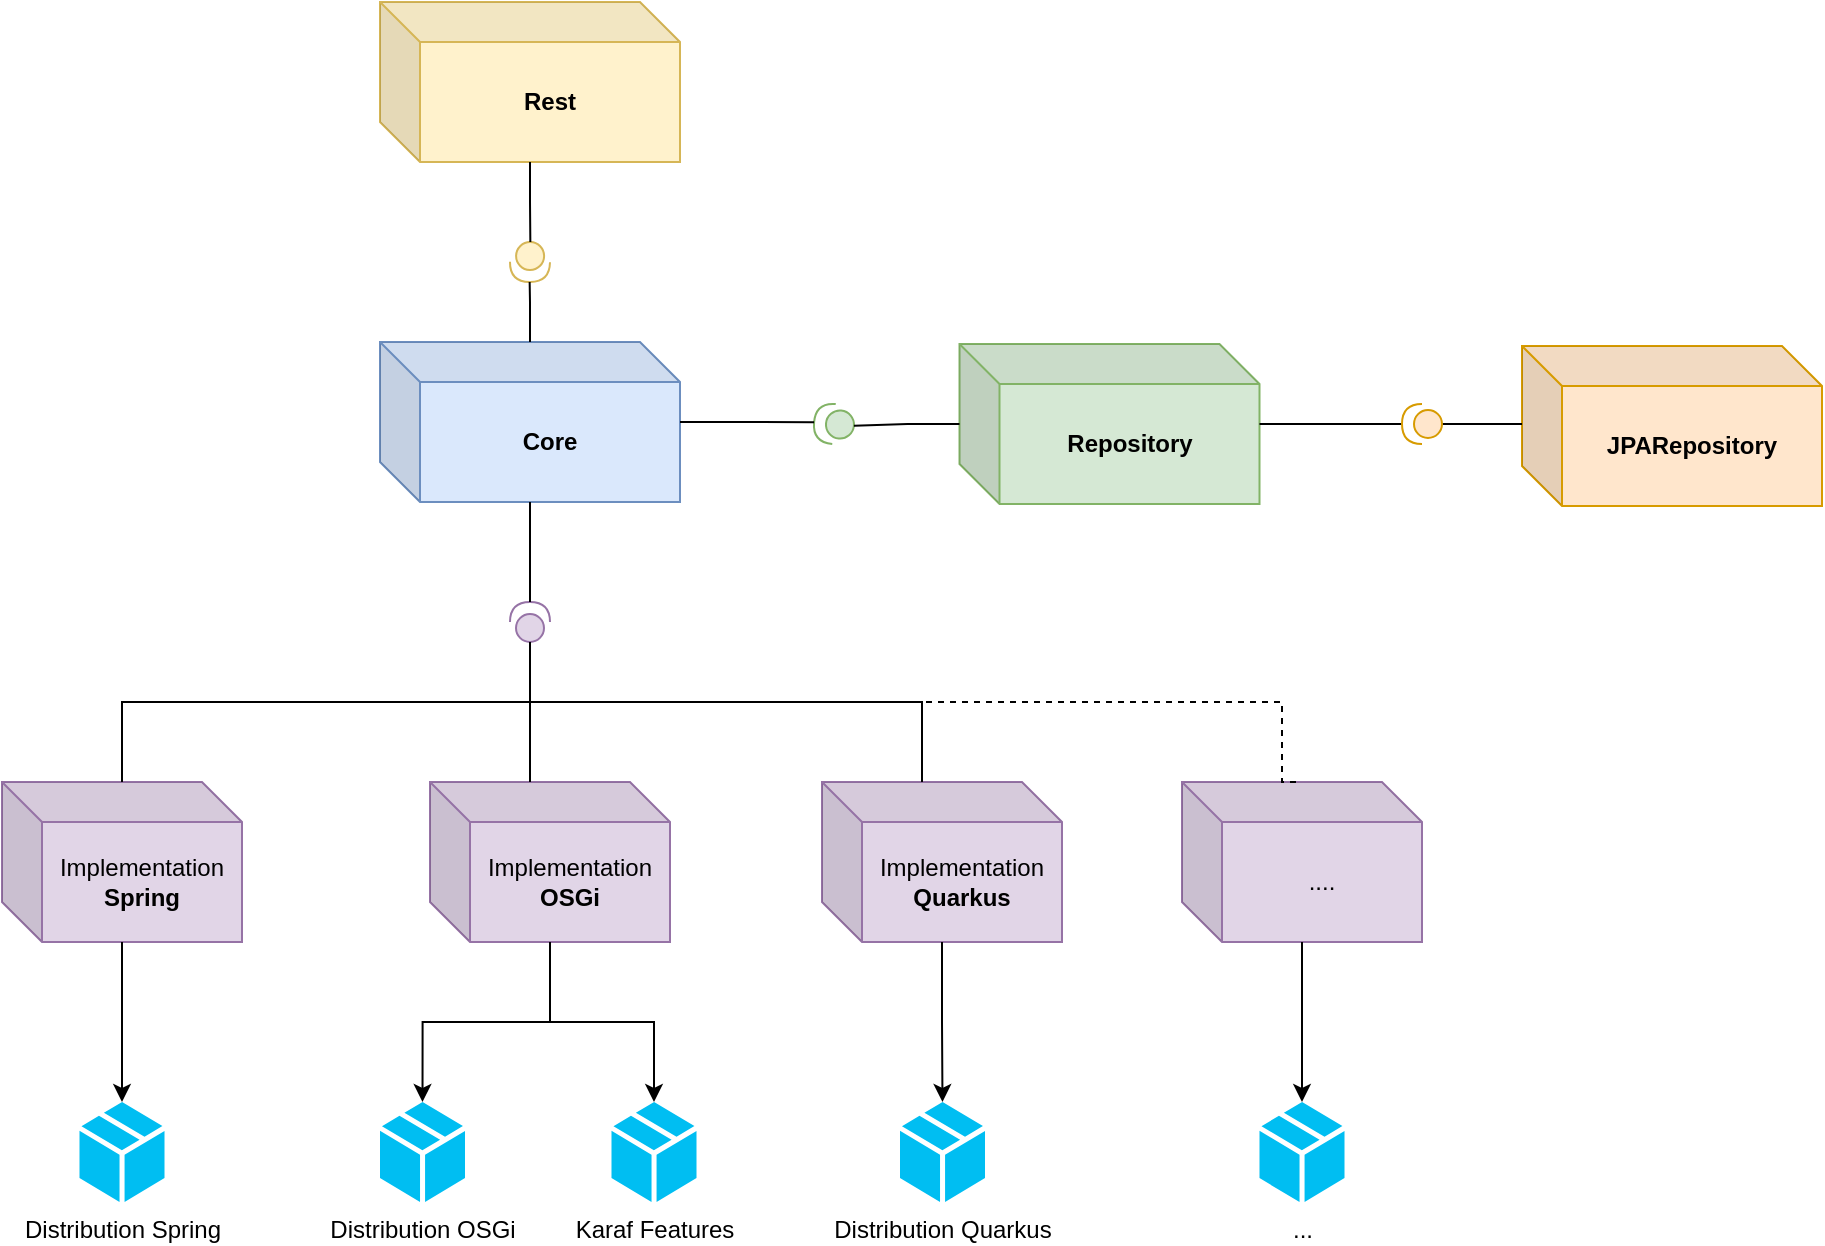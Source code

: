 <mxfile version="24.2.5" type="device">
  <diagram name="Pagina-1" id="O2Hr2M8476Wu1k4Xqo-i">
    <mxGraphModel dx="1242" dy="907" grid="1" gridSize="10" guides="1" tooltips="1" connect="1" arrows="1" fold="1" page="1" pageScale="1" pageWidth="827" pageHeight="1169" math="0" shadow="0">
      <root>
        <mxCell id="0" />
        <mxCell id="1" parent="0" />
        <mxCell id="qsGZZe-ZC6GjYIoueI1M-1" value="Core" style="shape=cube;whiteSpace=wrap;html=1;boundedLbl=1;backgroundOutline=1;darkOpacity=0.05;darkOpacity2=0.1;fillColor=#dae8fc;strokeColor=#6c8ebf;fontStyle=1" vertex="1" parent="1">
          <mxGeometry x="339" y="180" width="150" height="80" as="geometry" />
        </mxCell>
        <mxCell id="qsGZZe-ZC6GjYIoueI1M-4" value="Implementation &lt;b&gt;Spring&lt;/b&gt;" style="shape=cube;whiteSpace=wrap;html=1;boundedLbl=1;backgroundOutline=1;darkOpacity=0.05;darkOpacity2=0.1;fillColor=#e1d5e7;strokeColor=#9673a6;" vertex="1" parent="1">
          <mxGeometry x="150" y="400" width="120" height="80" as="geometry" />
        </mxCell>
        <mxCell id="qsGZZe-ZC6GjYIoueI1M-5" style="edgeStyle=orthogonalEdgeStyle;rounded=0;orthogonalLoop=1;jettySize=auto;html=1;endArrow=none;endFill=0;entryX=0;entryY=0.5;entryDx=0;entryDy=0;entryPerimeter=0;" edge="1" parent="1" source="qsGZZe-ZC6GjYIoueI1M-4" target="qsGZZe-ZC6GjYIoueI1M-6">
          <mxGeometry relative="1" as="geometry">
            <mxPoint x="400" y="320" as="targetPoint" />
            <Array as="points">
              <mxPoint x="210" y="360" />
              <mxPoint x="414" y="360" />
            </Array>
          </mxGeometry>
        </mxCell>
        <mxCell id="qsGZZe-ZC6GjYIoueI1M-6" value="" style="shape=providedRequiredInterface;html=1;verticalLabelPosition=bottom;sketch=0;rotation=-90;fillColor=#e1d5e7;strokeColor=#9673a6;" vertex="1" parent="1">
          <mxGeometry x="404" y="310" width="20" height="20" as="geometry" />
        </mxCell>
        <mxCell id="qsGZZe-ZC6GjYIoueI1M-10" value="Implementation &lt;b&gt;OSGi&lt;/b&gt;" style="shape=cube;whiteSpace=wrap;html=1;boundedLbl=1;backgroundOutline=1;darkOpacity=0.05;darkOpacity2=0.1;fillColor=#e1d5e7;strokeColor=#9673a6;" vertex="1" parent="1">
          <mxGeometry x="364" y="400" width="120" height="80" as="geometry" />
        </mxCell>
        <mxCell id="qsGZZe-ZC6GjYIoueI1M-11" value="Implementation &lt;b&gt;Quarkus&lt;/b&gt;" style="shape=cube;whiteSpace=wrap;html=1;boundedLbl=1;backgroundOutline=1;darkOpacity=0.05;darkOpacity2=0.1;fillColor=#e1d5e7;strokeColor=#9673a6;" vertex="1" parent="1">
          <mxGeometry x="560" y="400" width="120" height="80" as="geometry" />
        </mxCell>
        <mxCell id="qsGZZe-ZC6GjYIoueI1M-12" style="edgeStyle=orthogonalEdgeStyle;rounded=0;orthogonalLoop=1;jettySize=auto;html=1;entryX=0;entryY=0;entryDx=50;entryDy=0;entryPerimeter=0;endArrow=none;endFill=0;" edge="1" parent="1" source="qsGZZe-ZC6GjYIoueI1M-6" target="qsGZZe-ZC6GjYIoueI1M-10">
          <mxGeometry relative="1" as="geometry" />
        </mxCell>
        <mxCell id="qsGZZe-ZC6GjYIoueI1M-13" style="edgeStyle=orthogonalEdgeStyle;rounded=0;orthogonalLoop=1;jettySize=auto;html=1;entryX=0;entryY=0;entryDx=50;entryDy=0;entryPerimeter=0;endArrow=none;endFill=0;exitX=0;exitY=0.5;exitDx=0;exitDy=0;exitPerimeter=0;" edge="1" parent="1" source="qsGZZe-ZC6GjYIoueI1M-6" target="qsGZZe-ZC6GjYIoueI1M-11">
          <mxGeometry relative="1" as="geometry">
            <mxPoint x="450" y="329" as="sourcePoint" />
            <Array as="points">
              <mxPoint x="414" y="360" />
              <mxPoint x="610" y="360" />
            </Array>
          </mxGeometry>
        </mxCell>
        <mxCell id="qsGZZe-ZC6GjYIoueI1M-14" value="Distribution Spring" style="verticalLabelPosition=bottom;html=1;verticalAlign=top;align=center;strokeColor=none;fillColor=#00BEF2;shape=mxgraph.azure.cloud_service_package_file;" vertex="1" parent="1">
          <mxGeometry x="188.75" y="560" width="42.5" height="50" as="geometry" />
        </mxCell>
        <mxCell id="qsGZZe-ZC6GjYIoueI1M-15" value="Distribution OSGi" style="verticalLabelPosition=bottom;html=1;verticalAlign=top;align=center;strokeColor=none;fillColor=#00BEF2;shape=mxgraph.azure.cloud_service_package_file;" vertex="1" parent="1">
          <mxGeometry x="339" y="560" width="42.5" height="50" as="geometry" />
        </mxCell>
        <mxCell id="qsGZZe-ZC6GjYIoueI1M-17" value="Distribution Quarkus" style="verticalLabelPosition=bottom;html=1;verticalAlign=top;align=center;strokeColor=none;fillColor=#00BEF2;shape=mxgraph.azure.cloud_service_package_file;" vertex="1" parent="1">
          <mxGeometry x="599" y="560" width="42.5" height="50" as="geometry" />
        </mxCell>
        <mxCell id="qsGZZe-ZC6GjYIoueI1M-18" style="edgeStyle=orthogonalEdgeStyle;rounded=0;orthogonalLoop=1;jettySize=auto;html=1;entryX=0.5;entryY=0;entryDx=0;entryDy=0;entryPerimeter=0;" edge="1" parent="1" source="qsGZZe-ZC6GjYIoueI1M-4" target="qsGZZe-ZC6GjYIoueI1M-14">
          <mxGeometry relative="1" as="geometry" />
        </mxCell>
        <mxCell id="qsGZZe-ZC6GjYIoueI1M-19" style="edgeStyle=orthogonalEdgeStyle;rounded=0;orthogonalLoop=1;jettySize=auto;html=1;entryX=0.5;entryY=0;entryDx=0;entryDy=0;entryPerimeter=0;" edge="1" parent="1" source="qsGZZe-ZC6GjYIoueI1M-10" target="qsGZZe-ZC6GjYIoueI1M-15">
          <mxGeometry relative="1" as="geometry" />
        </mxCell>
        <mxCell id="qsGZZe-ZC6GjYIoueI1M-20" style="edgeStyle=orthogonalEdgeStyle;rounded=0;orthogonalLoop=1;jettySize=auto;html=1;entryX=0.5;entryY=0;entryDx=0;entryDy=0;entryPerimeter=0;" edge="1" parent="1" source="qsGZZe-ZC6GjYIoueI1M-11" target="qsGZZe-ZC6GjYIoueI1M-17">
          <mxGeometry relative="1" as="geometry" />
        </mxCell>
        <mxCell id="qsGZZe-ZC6GjYIoueI1M-23" value="...." style="shape=cube;whiteSpace=wrap;html=1;boundedLbl=1;backgroundOutline=1;darkOpacity=0.05;darkOpacity2=0.1;fillColor=#e1d5e7;strokeColor=#9673a6;" vertex="1" parent="1">
          <mxGeometry x="740" y="400" width="120" height="80" as="geometry" />
        </mxCell>
        <mxCell id="qsGZZe-ZC6GjYIoueI1M-26" style="edgeStyle=orthogonalEdgeStyle;rounded=0;orthogonalLoop=1;jettySize=auto;html=1;entryX=0;entryY=0.5;entryDx=0;entryDy=0;entryPerimeter=0;endArrow=none;endFill=0;dashed=1;exitX=0.475;exitY=0;exitDx=0;exitDy=0;exitPerimeter=0;" edge="1" parent="1" source="qsGZZe-ZC6GjYIoueI1M-23" target="qsGZZe-ZC6GjYIoueI1M-6">
          <mxGeometry relative="1" as="geometry">
            <mxPoint x="476" y="330" as="targetPoint" />
            <Array as="points">
              <mxPoint x="790" y="400" />
              <mxPoint x="790" y="360" />
              <mxPoint x="414" y="360" />
            </Array>
          </mxGeometry>
        </mxCell>
        <mxCell id="qsGZZe-ZC6GjYIoueI1M-28" value="Karaf Features" style="verticalLabelPosition=bottom;html=1;verticalAlign=top;align=center;strokeColor=none;fillColor=#00BEF2;shape=mxgraph.azure.cloud_service_package_file;" vertex="1" parent="1">
          <mxGeometry x="454.75" y="560" width="42.5" height="50" as="geometry" />
        </mxCell>
        <mxCell id="qsGZZe-ZC6GjYIoueI1M-29" style="edgeStyle=orthogonalEdgeStyle;rounded=0;orthogonalLoop=1;jettySize=auto;html=1;entryX=0.5;entryY=0;entryDx=0;entryDy=0;entryPerimeter=0;" edge="1" parent="1" source="qsGZZe-ZC6GjYIoueI1M-10" target="qsGZZe-ZC6GjYIoueI1M-28">
          <mxGeometry relative="1" as="geometry" />
        </mxCell>
        <mxCell id="qsGZZe-ZC6GjYIoueI1M-30" value="Repository" style="shape=cube;whiteSpace=wrap;html=1;boundedLbl=1;backgroundOutline=1;darkOpacity=0.05;darkOpacity2=0.1;fillColor=#d5e8d4;strokeColor=#82b366;fontStyle=1" vertex="1" parent="1">
          <mxGeometry x="628.75" y="181" width="150" height="80" as="geometry" />
        </mxCell>
        <mxCell id="qsGZZe-ZC6GjYIoueI1M-31" style="edgeStyle=orthogonalEdgeStyle;rounded=0;orthogonalLoop=1;jettySize=auto;html=1;entryX=1;entryY=0.5;entryDx=0;entryDy=0;entryPerimeter=0;endArrow=none;endFill=0;" edge="1" parent="1" source="qsGZZe-ZC6GjYIoueI1M-1" target="qsGZZe-ZC6GjYIoueI1M-6">
          <mxGeometry relative="1" as="geometry" />
        </mxCell>
        <mxCell id="qsGZZe-ZC6GjYIoueI1M-33" value="" style="shape=providedRequiredInterface;html=1;verticalLabelPosition=bottom;sketch=0;rotation=-175;fillColor=#d5e8d4;strokeColor=#82b366;" vertex="1" parent="1">
          <mxGeometry x="556" y="211" width="20" height="20" as="geometry" />
        </mxCell>
        <mxCell id="qsGZZe-ZC6GjYIoueI1M-34" style="edgeStyle=orthogonalEdgeStyle;rounded=0;orthogonalLoop=1;jettySize=auto;html=1;entryX=1;entryY=0.5;entryDx=0;entryDy=0;entryPerimeter=0;endArrow=none;endFill=0;" edge="1" parent="1" source="qsGZZe-ZC6GjYIoueI1M-1" target="qsGZZe-ZC6GjYIoueI1M-33">
          <mxGeometry relative="1" as="geometry" />
        </mxCell>
        <mxCell id="qsGZZe-ZC6GjYIoueI1M-35" style="edgeStyle=orthogonalEdgeStyle;rounded=0;orthogonalLoop=1;jettySize=auto;html=1;entryX=0;entryY=0.5;entryDx=0;entryDy=0;entryPerimeter=0;endArrow=none;endFill=0;" edge="1" parent="1" source="qsGZZe-ZC6GjYIoueI1M-30" target="qsGZZe-ZC6GjYIoueI1M-33">
          <mxGeometry relative="1" as="geometry" />
        </mxCell>
        <mxCell id="qsGZZe-ZC6GjYIoueI1M-36" value="Rest" style="shape=cube;whiteSpace=wrap;html=1;boundedLbl=1;backgroundOutline=1;darkOpacity=0.05;darkOpacity2=0.1;fillColor=#fff2cc;strokeColor=#d6b656;fontStyle=1" vertex="1" parent="1">
          <mxGeometry x="339" y="10" width="150" height="80" as="geometry" />
        </mxCell>
        <mxCell id="qsGZZe-ZC6GjYIoueI1M-37" value="" style="shape=providedRequiredInterface;html=1;verticalLabelPosition=bottom;sketch=0;rotation=91;fillColor=#fff2cc;strokeColor=#d6b656;" vertex="1" parent="1">
          <mxGeometry x="404" y="130" width="20" height="20" as="geometry" />
        </mxCell>
        <mxCell id="qsGZZe-ZC6GjYIoueI1M-38" style="edgeStyle=orthogonalEdgeStyle;rounded=0;orthogonalLoop=1;jettySize=auto;html=1;entryX=1;entryY=0.5;entryDx=0;entryDy=0;entryPerimeter=0;endArrow=none;endFill=0;" edge="1" parent="1" source="qsGZZe-ZC6GjYIoueI1M-1" target="qsGZZe-ZC6GjYIoueI1M-37">
          <mxGeometry relative="1" as="geometry" />
        </mxCell>
        <mxCell id="qsGZZe-ZC6GjYIoueI1M-39" style="edgeStyle=orthogonalEdgeStyle;rounded=0;orthogonalLoop=1;jettySize=auto;html=1;entryX=0;entryY=0.5;entryDx=0;entryDy=0;entryPerimeter=0;endArrow=none;endFill=0;" edge="1" parent="1" source="qsGZZe-ZC6GjYIoueI1M-36" target="qsGZZe-ZC6GjYIoueI1M-37">
          <mxGeometry relative="1" as="geometry" />
        </mxCell>
        <mxCell id="qsGZZe-ZC6GjYIoueI1M-42" value="JPARepository" style="shape=cube;whiteSpace=wrap;html=1;boundedLbl=1;backgroundOutline=1;darkOpacity=0.05;darkOpacity2=0.1;fillColor=#ffe6cc;strokeColor=#d79b00;fontStyle=1" vertex="1" parent="1">
          <mxGeometry x="910" y="182" width="150" height="80" as="geometry" />
        </mxCell>
        <mxCell id="qsGZZe-ZC6GjYIoueI1M-43" style="edgeStyle=orthogonalEdgeStyle;rounded=0;orthogonalLoop=1;jettySize=auto;html=1;entryX=0;entryY=0.5;entryDx=0;entryDy=0;entryPerimeter=0;endArrow=none;endFill=0;" edge="1" parent="1" source="qsGZZe-ZC6GjYIoueI1M-42" target="qsGZZe-ZC6GjYIoueI1M-40">
          <mxGeometry relative="1" as="geometry">
            <Array as="points">
              <mxPoint x="990" y="221" />
              <mxPoint x="990" y="221" />
            </Array>
          </mxGeometry>
        </mxCell>
        <mxCell id="qsGZZe-ZC6GjYIoueI1M-54" value="..." style="verticalLabelPosition=bottom;html=1;verticalAlign=top;align=center;strokeColor=none;fillColor=#00BEF2;shape=mxgraph.azure.cloud_service_package_file;" vertex="1" parent="1">
          <mxGeometry x="778.75" y="560" width="42.5" height="50" as="geometry" />
        </mxCell>
        <mxCell id="qsGZZe-ZC6GjYIoueI1M-55" style="edgeStyle=orthogonalEdgeStyle;rounded=0;orthogonalLoop=1;jettySize=auto;html=1;entryX=0.5;entryY=0;entryDx=0;entryDy=0;entryPerimeter=0;" edge="1" parent="1" source="qsGZZe-ZC6GjYIoueI1M-23" target="qsGZZe-ZC6GjYIoueI1M-54">
          <mxGeometry relative="1" as="geometry" />
        </mxCell>
        <mxCell id="qsGZZe-ZC6GjYIoueI1M-64" value="" style="edgeStyle=orthogonalEdgeStyle;rounded=0;orthogonalLoop=1;jettySize=auto;html=1;endArrow=none;endFill=0;" edge="1" parent="1" source="qsGZZe-ZC6GjYIoueI1M-30" target="qsGZZe-ZC6GjYIoueI1M-40">
          <mxGeometry relative="1" as="geometry">
            <mxPoint x="800" y="221" as="sourcePoint" />
            <mxPoint x="880" y="221" as="targetPoint" />
          </mxGeometry>
        </mxCell>
        <mxCell id="qsGZZe-ZC6GjYIoueI1M-40" value="" style="shape=providedRequiredInterface;html=1;verticalLabelPosition=bottom;sketch=0;rotation=-180;fillColor=#ffe6cc;strokeColor=#d79b00;" vertex="1" parent="1">
          <mxGeometry x="850" y="211" width="20" height="20" as="geometry" />
        </mxCell>
      </root>
    </mxGraphModel>
  </diagram>
</mxfile>
